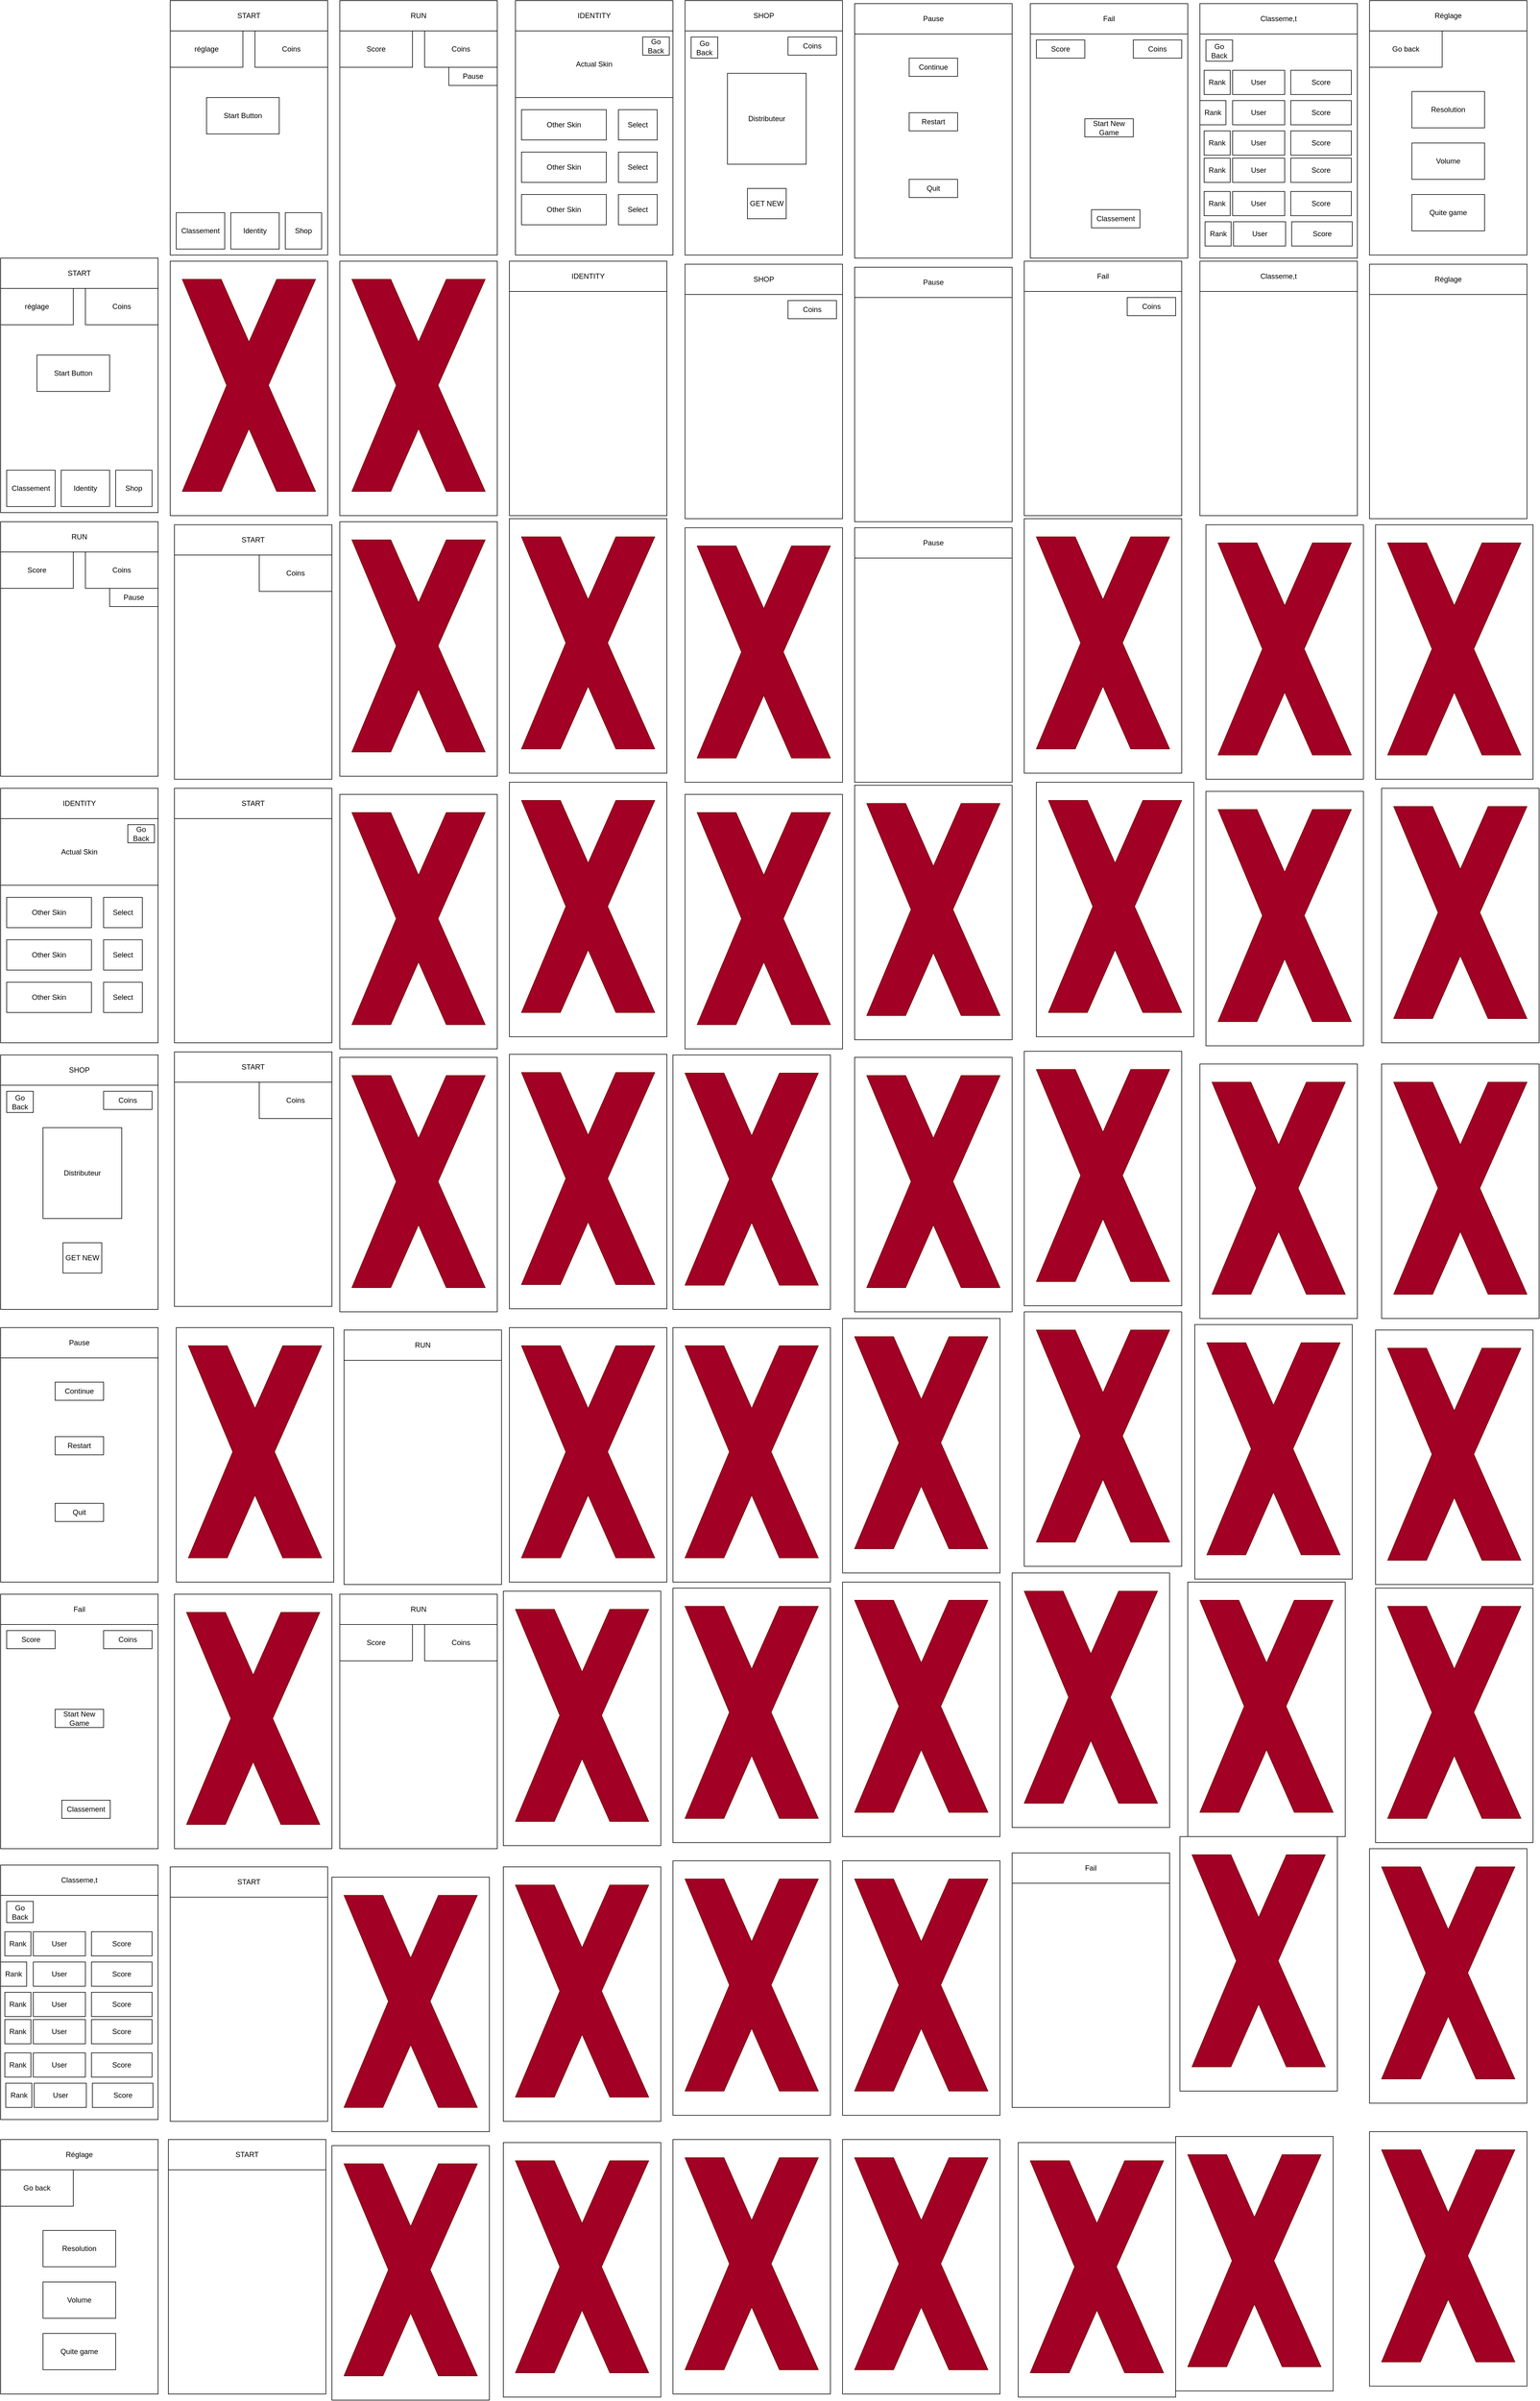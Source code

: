 <mxfile version="22.0.3" type="device">
  <diagram name="Page-1" id="0E0Zyr4JseH824qICWY4">
    <mxGraphModel dx="6560" dy="4980" grid="1" gridSize="10" guides="1" tooltips="1" connect="1" arrows="1" fold="1" page="1" pageScale="1" pageWidth="827" pageHeight="1169" math="0" shadow="0">
      <root>
        <mxCell id="0" />
        <mxCell id="1" parent="0" />
        <mxCell id="iRCH-D6GGWDfQSI1ku7c-15" value="START" style="rounded=0;whiteSpace=wrap;html=1;" vertex="1" parent="1">
          <mxGeometry x="300" y="10" width="260" height="50" as="geometry" />
        </mxCell>
        <mxCell id="iRCH-D6GGWDfQSI1ku7c-16" value="" style="rounded=0;whiteSpace=wrap;html=1;" vertex="1" parent="1">
          <mxGeometry x="300" y="60" width="260" height="370" as="geometry" />
        </mxCell>
        <mxCell id="iRCH-D6GGWDfQSI1ku7c-17" value="Start Button" style="rounded=0;whiteSpace=wrap;html=1;" vertex="1" parent="1">
          <mxGeometry x="360" y="170" width="120" height="60" as="geometry" />
        </mxCell>
        <mxCell id="iRCH-D6GGWDfQSI1ku7c-18" value="réglage" style="rounded=0;whiteSpace=wrap;html=1;" vertex="1" parent="1">
          <mxGeometry x="300" y="60" width="120" height="60" as="geometry" />
        </mxCell>
        <mxCell id="iRCH-D6GGWDfQSI1ku7c-19" value="Coins" style="rounded=0;whiteSpace=wrap;html=1;" vertex="1" parent="1">
          <mxGeometry x="440" y="60" width="120" height="60" as="geometry" />
        </mxCell>
        <mxCell id="iRCH-D6GGWDfQSI1ku7c-20" value="RUN" style="rounded=0;whiteSpace=wrap;html=1;" vertex="1" parent="1">
          <mxGeometry x="580" y="10" width="260" height="50" as="geometry" />
        </mxCell>
        <mxCell id="iRCH-D6GGWDfQSI1ku7c-21" value="" style="rounded=0;whiteSpace=wrap;html=1;" vertex="1" parent="1">
          <mxGeometry x="580" y="60" width="260" height="370" as="geometry" />
        </mxCell>
        <mxCell id="iRCH-D6GGWDfQSI1ku7c-23" value="Score" style="rounded=0;whiteSpace=wrap;html=1;" vertex="1" parent="1">
          <mxGeometry x="580" y="60" width="120" height="60" as="geometry" />
        </mxCell>
        <mxCell id="iRCH-D6GGWDfQSI1ku7c-24" value="Coins" style="rounded=0;whiteSpace=wrap;html=1;" vertex="1" parent="1">
          <mxGeometry x="720" y="60" width="120" height="60" as="geometry" />
        </mxCell>
        <mxCell id="iRCH-D6GGWDfQSI1ku7c-25" value="Pause" style="rounded=0;whiteSpace=wrap;html=1;" vertex="1" parent="1">
          <mxGeometry x="760" y="120" width="80" height="30" as="geometry" />
        </mxCell>
        <mxCell id="iRCH-D6GGWDfQSI1ku7c-27" value="Pause" style="rounded=0;whiteSpace=wrap;html=1;" vertex="1" parent="1">
          <mxGeometry x="1430" y="15" width="260" height="50" as="geometry" />
        </mxCell>
        <mxCell id="iRCH-D6GGWDfQSI1ku7c-28" value="" style="rounded=0;whiteSpace=wrap;html=1;" vertex="1" parent="1">
          <mxGeometry x="1430" y="65" width="260" height="370" as="geometry" />
        </mxCell>
        <mxCell id="iRCH-D6GGWDfQSI1ku7c-32" value="Continue" style="rounded=0;whiteSpace=wrap;html=1;" vertex="1" parent="1">
          <mxGeometry x="1520" y="105" width="80" height="30" as="geometry" />
        </mxCell>
        <mxCell id="iRCH-D6GGWDfQSI1ku7c-33" value="Restart" style="rounded=0;whiteSpace=wrap;html=1;" vertex="1" parent="1">
          <mxGeometry x="1520" y="195" width="80" height="30" as="geometry" />
        </mxCell>
        <mxCell id="iRCH-D6GGWDfQSI1ku7c-34" value="Quit" style="rounded=0;whiteSpace=wrap;html=1;" vertex="1" parent="1">
          <mxGeometry x="1520" y="305" width="80" height="30" as="geometry" />
        </mxCell>
        <mxCell id="iRCH-D6GGWDfQSI1ku7c-35" value="Fail" style="rounded=0;whiteSpace=wrap;html=1;" vertex="1" parent="1">
          <mxGeometry x="1720" y="15" width="260" height="50" as="geometry" />
        </mxCell>
        <mxCell id="iRCH-D6GGWDfQSI1ku7c-36" value="" style="rounded=0;whiteSpace=wrap;html=1;" vertex="1" parent="1">
          <mxGeometry x="1720" y="65" width="260" height="370" as="geometry" />
        </mxCell>
        <mxCell id="iRCH-D6GGWDfQSI1ku7c-37" value="Start New Game" style="rounded=0;whiteSpace=wrap;html=1;" vertex="1" parent="1">
          <mxGeometry x="1810" y="205" width="80" height="30" as="geometry" />
        </mxCell>
        <mxCell id="iRCH-D6GGWDfQSI1ku7c-39" value="Classement" style="rounded=0;whiteSpace=wrap;html=1;" vertex="1" parent="1">
          <mxGeometry x="1821" y="355" width="80" height="30" as="geometry" />
        </mxCell>
        <mxCell id="iRCH-D6GGWDfQSI1ku7c-40" value="Score" style="rounded=0;whiteSpace=wrap;html=1;" vertex="1" parent="1">
          <mxGeometry x="1730" y="75" width="80" height="30" as="geometry" />
        </mxCell>
        <mxCell id="iRCH-D6GGWDfQSI1ku7c-41" value="Coins" style="rounded=0;whiteSpace=wrap;html=1;" vertex="1" parent="1">
          <mxGeometry x="1890" y="75" width="80" height="30" as="geometry" />
        </mxCell>
        <mxCell id="iRCH-D6GGWDfQSI1ku7c-43" value="Classement" style="rounded=0;whiteSpace=wrap;html=1;" vertex="1" parent="1">
          <mxGeometry x="310" y="360" width="80" height="60" as="geometry" />
        </mxCell>
        <mxCell id="iRCH-D6GGWDfQSI1ku7c-44" value="Shop" style="rounded=0;whiteSpace=wrap;html=1;" vertex="1" parent="1">
          <mxGeometry x="490" y="360" width="60" height="60" as="geometry" />
        </mxCell>
        <mxCell id="iRCH-D6GGWDfQSI1ku7c-45" value="Identity" style="rounded=0;whiteSpace=wrap;html=1;" vertex="1" parent="1">
          <mxGeometry x="400" y="360" width="80" height="60" as="geometry" />
        </mxCell>
        <mxCell id="iRCH-D6GGWDfQSI1ku7c-46" value="IDENTITY" style="rounded=0;whiteSpace=wrap;html=1;" vertex="1" parent="1">
          <mxGeometry x="870" y="10" width="260" height="50" as="geometry" />
        </mxCell>
        <mxCell id="iRCH-D6GGWDfQSI1ku7c-47" value="" style="rounded=0;whiteSpace=wrap;html=1;" vertex="1" parent="1">
          <mxGeometry x="870" y="60" width="260" height="370" as="geometry" />
        </mxCell>
        <mxCell id="iRCH-D6GGWDfQSI1ku7c-49" value="Actual Skin" style="rounded=0;whiteSpace=wrap;html=1;" vertex="1" parent="1">
          <mxGeometry x="870" y="60" width="260" height="110" as="geometry" />
        </mxCell>
        <mxCell id="iRCH-D6GGWDfQSI1ku7c-52" value="Other Skin" style="rounded=0;whiteSpace=wrap;html=1;" vertex="1" parent="1">
          <mxGeometry x="880" y="190" width="140" height="50" as="geometry" />
        </mxCell>
        <mxCell id="iRCH-D6GGWDfQSI1ku7c-55" value="Other Skin" style="rounded=0;whiteSpace=wrap;html=1;" vertex="1" parent="1">
          <mxGeometry x="880" y="260" width="140" height="50" as="geometry" />
        </mxCell>
        <mxCell id="iRCH-D6GGWDfQSI1ku7c-56" value="Other Skin" style="rounded=0;whiteSpace=wrap;html=1;" vertex="1" parent="1">
          <mxGeometry x="880" y="330" width="140" height="50" as="geometry" />
        </mxCell>
        <mxCell id="iRCH-D6GGWDfQSI1ku7c-57" value="Select" style="rounded=0;whiteSpace=wrap;html=1;" vertex="1" parent="1">
          <mxGeometry x="1040" y="190" width="64" height="50" as="geometry" />
        </mxCell>
        <mxCell id="iRCH-D6GGWDfQSI1ku7c-59" value="Select" style="rounded=0;whiteSpace=wrap;html=1;" vertex="1" parent="1">
          <mxGeometry x="1040" y="260" width="64" height="50" as="geometry" />
        </mxCell>
        <mxCell id="iRCH-D6GGWDfQSI1ku7c-60" value="Select" style="rounded=0;whiteSpace=wrap;html=1;" vertex="1" parent="1">
          <mxGeometry x="1040" y="330" width="64" height="50" as="geometry" />
        </mxCell>
        <mxCell id="iRCH-D6GGWDfQSI1ku7c-61" value="SHOP" style="rounded=0;whiteSpace=wrap;html=1;" vertex="1" parent="1">
          <mxGeometry x="1150" y="10" width="260" height="50" as="geometry" />
        </mxCell>
        <mxCell id="iRCH-D6GGWDfQSI1ku7c-62" value="" style="rounded=0;whiteSpace=wrap;html=1;" vertex="1" parent="1">
          <mxGeometry x="1150" y="60" width="260" height="370" as="geometry" />
        </mxCell>
        <mxCell id="iRCH-D6GGWDfQSI1ku7c-63" value="Distributeur" style="rounded=0;whiteSpace=wrap;html=1;" vertex="1" parent="1">
          <mxGeometry x="1220" y="130" width="130" height="150" as="geometry" />
        </mxCell>
        <mxCell id="iRCH-D6GGWDfQSI1ku7c-70" value="Coins" style="rounded=0;whiteSpace=wrap;html=1;" vertex="1" parent="1">
          <mxGeometry x="1320" y="70" width="80" height="30" as="geometry" />
        </mxCell>
        <mxCell id="iRCH-D6GGWDfQSI1ku7c-71" value="GET NEW" style="rounded=0;whiteSpace=wrap;html=1;" vertex="1" parent="1">
          <mxGeometry x="1253" y="320" width="64" height="50" as="geometry" />
        </mxCell>
        <mxCell id="iRCH-D6GGWDfQSI1ku7c-72" value="Go Back" style="rounded=0;whiteSpace=wrap;html=1;" vertex="1" parent="1">
          <mxGeometry x="1160" y="70" width="44" height="35" as="geometry" />
        </mxCell>
        <mxCell id="iRCH-D6GGWDfQSI1ku7c-73" value="Go Back" style="rounded=0;whiteSpace=wrap;html=1;" vertex="1" parent="1">
          <mxGeometry x="1080" y="70" width="44" height="30" as="geometry" />
        </mxCell>
        <mxCell id="iRCH-D6GGWDfQSI1ku7c-74" value="Classeme,t" style="rounded=0;whiteSpace=wrap;html=1;" vertex="1" parent="1">
          <mxGeometry x="2000" y="15" width="260" height="50" as="geometry" />
        </mxCell>
        <mxCell id="iRCH-D6GGWDfQSI1ku7c-75" value="" style="rounded=0;whiteSpace=wrap;html=1;" vertex="1" parent="1">
          <mxGeometry x="2000" y="65" width="260" height="370" as="geometry" />
        </mxCell>
        <mxCell id="iRCH-D6GGWDfQSI1ku7c-76" value="Score" style="rounded=0;whiteSpace=wrap;html=1;" vertex="1" parent="1">
          <mxGeometry x="2150" y="125" width="100" height="40" as="geometry" />
        </mxCell>
        <mxCell id="iRCH-D6GGWDfQSI1ku7c-79" value="Go Back" style="rounded=0;whiteSpace=wrap;html=1;" vertex="1" parent="1">
          <mxGeometry x="2010" y="75" width="44" height="35" as="geometry" />
        </mxCell>
        <mxCell id="iRCH-D6GGWDfQSI1ku7c-82" value="User" style="rounded=0;whiteSpace=wrap;html=1;" vertex="1" parent="1">
          <mxGeometry x="2054" y="125" width="86" height="40" as="geometry" />
        </mxCell>
        <mxCell id="iRCH-D6GGWDfQSI1ku7c-83" value="Rank" style="rounded=0;whiteSpace=wrap;html=1;" vertex="1" parent="1">
          <mxGeometry x="2007" y="125" width="43" height="40" as="geometry" />
        </mxCell>
        <mxCell id="iRCH-D6GGWDfQSI1ku7c-84" value="Score" style="rounded=0;whiteSpace=wrap;html=1;" vertex="1" parent="1">
          <mxGeometry x="2150" y="175" width="100" height="40" as="geometry" />
        </mxCell>
        <mxCell id="iRCH-D6GGWDfQSI1ku7c-85" value="User" style="rounded=0;whiteSpace=wrap;html=1;" vertex="1" parent="1">
          <mxGeometry x="2054" y="175" width="86" height="40" as="geometry" />
        </mxCell>
        <mxCell id="iRCH-D6GGWDfQSI1ku7c-86" value="Rank" style="rounded=0;whiteSpace=wrap;html=1;" vertex="1" parent="1">
          <mxGeometry x="2000" y="175" width="43" height="40" as="geometry" />
        </mxCell>
        <mxCell id="iRCH-D6GGWDfQSI1ku7c-87" value="Score" style="rounded=0;whiteSpace=wrap;html=1;" vertex="1" parent="1">
          <mxGeometry x="2150" y="225" width="100" height="40" as="geometry" />
        </mxCell>
        <mxCell id="iRCH-D6GGWDfQSI1ku7c-88" value="User" style="rounded=0;whiteSpace=wrap;html=1;" vertex="1" parent="1">
          <mxGeometry x="2054" y="225" width="86" height="40" as="geometry" />
        </mxCell>
        <mxCell id="iRCH-D6GGWDfQSI1ku7c-89" value="Rank" style="rounded=0;whiteSpace=wrap;html=1;" vertex="1" parent="1">
          <mxGeometry x="2007" y="225" width="43" height="40" as="geometry" />
        </mxCell>
        <mxCell id="iRCH-D6GGWDfQSI1ku7c-90" value="Score" style="rounded=0;whiteSpace=wrap;html=1;" vertex="1" parent="1">
          <mxGeometry x="2150" y="270" width="100" height="40" as="geometry" />
        </mxCell>
        <mxCell id="iRCH-D6GGWDfQSI1ku7c-91" value="User" style="rounded=0;whiteSpace=wrap;html=1;" vertex="1" parent="1">
          <mxGeometry x="2054" y="270" width="86" height="40" as="geometry" />
        </mxCell>
        <mxCell id="iRCH-D6GGWDfQSI1ku7c-92" value="Rank" style="rounded=0;whiteSpace=wrap;html=1;" vertex="1" parent="1">
          <mxGeometry x="2007" y="270" width="43" height="40" as="geometry" />
        </mxCell>
        <mxCell id="iRCH-D6GGWDfQSI1ku7c-93" value="Score" style="rounded=0;whiteSpace=wrap;html=1;" vertex="1" parent="1">
          <mxGeometry x="2150" y="325" width="100" height="40" as="geometry" />
        </mxCell>
        <mxCell id="iRCH-D6GGWDfQSI1ku7c-94" value="User" style="rounded=0;whiteSpace=wrap;html=1;" vertex="1" parent="1">
          <mxGeometry x="2054" y="325" width="86" height="40" as="geometry" />
        </mxCell>
        <mxCell id="iRCH-D6GGWDfQSI1ku7c-95" value="Rank" style="rounded=0;whiteSpace=wrap;html=1;" vertex="1" parent="1">
          <mxGeometry x="2007" y="325" width="43" height="40" as="geometry" />
        </mxCell>
        <mxCell id="iRCH-D6GGWDfQSI1ku7c-96" value="Score" style="rounded=0;whiteSpace=wrap;html=1;" vertex="1" parent="1">
          <mxGeometry x="2151.5" y="375" width="100" height="40" as="geometry" />
        </mxCell>
        <mxCell id="iRCH-D6GGWDfQSI1ku7c-97" value="User" style="rounded=0;whiteSpace=wrap;html=1;" vertex="1" parent="1">
          <mxGeometry x="2055.5" y="375" width="86" height="40" as="geometry" />
        </mxCell>
        <mxCell id="iRCH-D6GGWDfQSI1ku7c-98" value="Rank" style="rounded=0;whiteSpace=wrap;html=1;" vertex="1" parent="1">
          <mxGeometry x="2008.5" y="375" width="43" height="40" as="geometry" />
        </mxCell>
        <mxCell id="iRCH-D6GGWDfQSI1ku7c-99" value="Réglage" style="rounded=0;whiteSpace=wrap;html=1;" vertex="1" parent="1">
          <mxGeometry x="2280" y="10" width="260" height="50" as="geometry" />
        </mxCell>
        <mxCell id="iRCH-D6GGWDfQSI1ku7c-100" value="" style="rounded=0;whiteSpace=wrap;html=1;" vertex="1" parent="1">
          <mxGeometry x="2280" y="60" width="260" height="370" as="geometry" />
        </mxCell>
        <mxCell id="iRCH-D6GGWDfQSI1ku7c-102" value="Go back" style="rounded=0;whiteSpace=wrap;html=1;" vertex="1" parent="1">
          <mxGeometry x="2280" y="60" width="120" height="60" as="geometry" />
        </mxCell>
        <mxCell id="iRCH-D6GGWDfQSI1ku7c-103" value="Resolution" style="rounded=0;whiteSpace=wrap;html=1;" vertex="1" parent="1">
          <mxGeometry x="2350" y="160" width="120" height="60" as="geometry" />
        </mxCell>
        <mxCell id="iRCH-D6GGWDfQSI1ku7c-107" value="Volume" style="rounded=0;whiteSpace=wrap;html=1;" vertex="1" parent="1">
          <mxGeometry x="2350" y="245" width="120" height="60" as="geometry" />
        </mxCell>
        <mxCell id="iRCH-D6GGWDfQSI1ku7c-108" value="Quite game" style="rounded=0;whiteSpace=wrap;html=1;" vertex="1" parent="1">
          <mxGeometry x="2350" y="330" width="120" height="60" as="geometry" />
        </mxCell>
        <mxCell id="iRCH-D6GGWDfQSI1ku7c-110" value="RUN" style="rounded=0;whiteSpace=wrap;html=1;" vertex="1" parent="1">
          <mxGeometry x="20" y="870" width="260" height="50" as="geometry" />
        </mxCell>
        <mxCell id="iRCH-D6GGWDfQSI1ku7c-111" value="" style="rounded=0;whiteSpace=wrap;html=1;" vertex="1" parent="1">
          <mxGeometry x="20" y="920" width="260" height="370" as="geometry" />
        </mxCell>
        <mxCell id="iRCH-D6GGWDfQSI1ku7c-112" value="Score" style="rounded=0;whiteSpace=wrap;html=1;" vertex="1" parent="1">
          <mxGeometry x="20" y="920" width="120" height="60" as="geometry" />
        </mxCell>
        <mxCell id="iRCH-D6GGWDfQSI1ku7c-113" value="Coins" style="rounded=0;whiteSpace=wrap;html=1;" vertex="1" parent="1">
          <mxGeometry x="160" y="920" width="120" height="60" as="geometry" />
        </mxCell>
        <mxCell id="iRCH-D6GGWDfQSI1ku7c-114" value="Pause" style="rounded=0;whiteSpace=wrap;html=1;" vertex="1" parent="1">
          <mxGeometry x="200" y="980" width="80" height="30" as="geometry" />
        </mxCell>
        <mxCell id="iRCH-D6GGWDfQSI1ku7c-125" value="START" style="rounded=0;whiteSpace=wrap;html=1;" vertex="1" parent="1">
          <mxGeometry x="20" y="435" width="260" height="50" as="geometry" />
        </mxCell>
        <mxCell id="iRCH-D6GGWDfQSI1ku7c-126" value="" style="rounded=0;whiteSpace=wrap;html=1;" vertex="1" parent="1">
          <mxGeometry x="20" y="485" width="260" height="370" as="geometry" />
        </mxCell>
        <mxCell id="iRCH-D6GGWDfQSI1ku7c-127" value="Start Button" style="rounded=0;whiteSpace=wrap;html=1;" vertex="1" parent="1">
          <mxGeometry x="80" y="595" width="120" height="60" as="geometry" />
        </mxCell>
        <mxCell id="iRCH-D6GGWDfQSI1ku7c-128" value="réglage" style="rounded=0;whiteSpace=wrap;html=1;" vertex="1" parent="1">
          <mxGeometry x="20" y="485" width="120" height="60" as="geometry" />
        </mxCell>
        <mxCell id="iRCH-D6GGWDfQSI1ku7c-129" value="Coins" style="rounded=0;whiteSpace=wrap;html=1;" vertex="1" parent="1">
          <mxGeometry x="160" y="485" width="120" height="60" as="geometry" />
        </mxCell>
        <mxCell id="iRCH-D6GGWDfQSI1ku7c-130" value="Classement" style="rounded=0;whiteSpace=wrap;html=1;" vertex="1" parent="1">
          <mxGeometry x="30" y="785" width="80" height="60" as="geometry" />
        </mxCell>
        <mxCell id="iRCH-D6GGWDfQSI1ku7c-131" value="Shop" style="rounded=0;whiteSpace=wrap;html=1;" vertex="1" parent="1">
          <mxGeometry x="210" y="785" width="60" height="60" as="geometry" />
        </mxCell>
        <mxCell id="iRCH-D6GGWDfQSI1ku7c-132" value="Identity" style="rounded=0;whiteSpace=wrap;html=1;" vertex="1" parent="1">
          <mxGeometry x="120" y="785" width="80" height="60" as="geometry" />
        </mxCell>
        <mxCell id="iRCH-D6GGWDfQSI1ku7c-133" value="IDENTITY" style="rounded=0;whiteSpace=wrap;html=1;" vertex="1" parent="1">
          <mxGeometry x="20" y="1310" width="260" height="50" as="geometry" />
        </mxCell>
        <mxCell id="iRCH-D6GGWDfQSI1ku7c-134" value="" style="rounded=0;whiteSpace=wrap;html=1;" vertex="1" parent="1">
          <mxGeometry x="20" y="1360" width="260" height="370" as="geometry" />
        </mxCell>
        <mxCell id="iRCH-D6GGWDfQSI1ku7c-135" value="Actual Skin" style="rounded=0;whiteSpace=wrap;html=1;" vertex="1" parent="1">
          <mxGeometry x="20" y="1360" width="260" height="110" as="geometry" />
        </mxCell>
        <mxCell id="iRCH-D6GGWDfQSI1ku7c-136" value="Other Skin" style="rounded=0;whiteSpace=wrap;html=1;" vertex="1" parent="1">
          <mxGeometry x="30" y="1490" width="140" height="50" as="geometry" />
        </mxCell>
        <mxCell id="iRCH-D6GGWDfQSI1ku7c-137" value="Other Skin" style="rounded=0;whiteSpace=wrap;html=1;" vertex="1" parent="1">
          <mxGeometry x="30" y="1560" width="140" height="50" as="geometry" />
        </mxCell>
        <mxCell id="iRCH-D6GGWDfQSI1ku7c-138" value="Other Skin" style="rounded=0;whiteSpace=wrap;html=1;" vertex="1" parent="1">
          <mxGeometry x="30" y="1630" width="140" height="50" as="geometry" />
        </mxCell>
        <mxCell id="iRCH-D6GGWDfQSI1ku7c-139" value="Select" style="rounded=0;whiteSpace=wrap;html=1;" vertex="1" parent="1">
          <mxGeometry x="190" y="1490" width="64" height="50" as="geometry" />
        </mxCell>
        <mxCell id="iRCH-D6GGWDfQSI1ku7c-140" value="Select" style="rounded=0;whiteSpace=wrap;html=1;" vertex="1" parent="1">
          <mxGeometry x="190" y="1560" width="64" height="50" as="geometry" />
        </mxCell>
        <mxCell id="iRCH-D6GGWDfQSI1ku7c-141" value="Select" style="rounded=0;whiteSpace=wrap;html=1;" vertex="1" parent="1">
          <mxGeometry x="190" y="1630" width="64" height="50" as="geometry" />
        </mxCell>
        <mxCell id="iRCH-D6GGWDfQSI1ku7c-142" value="Go Back" style="rounded=0;whiteSpace=wrap;html=1;" vertex="1" parent="1">
          <mxGeometry x="230" y="1370" width="44" height="30" as="geometry" />
        </mxCell>
        <mxCell id="iRCH-D6GGWDfQSI1ku7c-143" value="SHOP" style="rounded=0;whiteSpace=wrap;html=1;" vertex="1" parent="1">
          <mxGeometry x="20" y="1750" width="260" height="50" as="geometry" />
        </mxCell>
        <mxCell id="iRCH-D6GGWDfQSI1ku7c-144" value="" style="rounded=0;whiteSpace=wrap;html=1;" vertex="1" parent="1">
          <mxGeometry x="20" y="1800" width="260" height="370" as="geometry" />
        </mxCell>
        <mxCell id="iRCH-D6GGWDfQSI1ku7c-145" value="Distributeur" style="rounded=0;whiteSpace=wrap;html=1;" vertex="1" parent="1">
          <mxGeometry x="90" y="1870" width="130" height="150" as="geometry" />
        </mxCell>
        <mxCell id="iRCH-D6GGWDfQSI1ku7c-146" value="Coins" style="rounded=0;whiteSpace=wrap;html=1;" vertex="1" parent="1">
          <mxGeometry x="190" y="1810" width="80" height="30" as="geometry" />
        </mxCell>
        <mxCell id="iRCH-D6GGWDfQSI1ku7c-147" value="GET NEW" style="rounded=0;whiteSpace=wrap;html=1;" vertex="1" parent="1">
          <mxGeometry x="123" y="2060" width="64" height="50" as="geometry" />
        </mxCell>
        <mxCell id="iRCH-D6GGWDfQSI1ku7c-148" value="Go Back" style="rounded=0;whiteSpace=wrap;html=1;" vertex="1" parent="1">
          <mxGeometry x="30" y="1810" width="44" height="35" as="geometry" />
        </mxCell>
        <mxCell id="iRCH-D6GGWDfQSI1ku7c-149" value="Pause" style="rounded=0;whiteSpace=wrap;html=1;" vertex="1" parent="1">
          <mxGeometry x="20" y="2200" width="260" height="50" as="geometry" />
        </mxCell>
        <mxCell id="iRCH-D6GGWDfQSI1ku7c-150" value="" style="rounded=0;whiteSpace=wrap;html=1;" vertex="1" parent="1">
          <mxGeometry x="20" y="2250" width="260" height="370" as="geometry" />
        </mxCell>
        <mxCell id="iRCH-D6GGWDfQSI1ku7c-151" value="Continue" style="rounded=0;whiteSpace=wrap;html=1;" vertex="1" parent="1">
          <mxGeometry x="110" y="2290" width="80" height="30" as="geometry" />
        </mxCell>
        <mxCell id="iRCH-D6GGWDfQSI1ku7c-152" value="Restart" style="rounded=0;whiteSpace=wrap;html=1;" vertex="1" parent="1">
          <mxGeometry x="110" y="2380" width="80" height="30" as="geometry" />
        </mxCell>
        <mxCell id="iRCH-D6GGWDfQSI1ku7c-153" value="Quit" style="rounded=0;whiteSpace=wrap;html=1;" vertex="1" parent="1">
          <mxGeometry x="110" y="2490" width="80" height="30" as="geometry" />
        </mxCell>
        <mxCell id="iRCH-D6GGWDfQSI1ku7c-154" value="Fail" style="rounded=0;whiteSpace=wrap;html=1;" vertex="1" parent="1">
          <mxGeometry x="20" y="2640" width="260" height="50" as="geometry" />
        </mxCell>
        <mxCell id="iRCH-D6GGWDfQSI1ku7c-155" value="" style="rounded=0;whiteSpace=wrap;html=1;" vertex="1" parent="1">
          <mxGeometry x="20" y="2690" width="260" height="370" as="geometry" />
        </mxCell>
        <mxCell id="iRCH-D6GGWDfQSI1ku7c-156" value="Start New Game" style="rounded=0;whiteSpace=wrap;html=1;" vertex="1" parent="1">
          <mxGeometry x="110" y="2830" width="80" height="30" as="geometry" />
        </mxCell>
        <mxCell id="iRCH-D6GGWDfQSI1ku7c-157" value="Classement" style="rounded=0;whiteSpace=wrap;html=1;" vertex="1" parent="1">
          <mxGeometry x="121" y="2980" width="80" height="30" as="geometry" />
        </mxCell>
        <mxCell id="iRCH-D6GGWDfQSI1ku7c-158" value="Score" style="rounded=0;whiteSpace=wrap;html=1;" vertex="1" parent="1">
          <mxGeometry x="30" y="2700" width="80" height="30" as="geometry" />
        </mxCell>
        <mxCell id="iRCH-D6GGWDfQSI1ku7c-159" value="Coins" style="rounded=0;whiteSpace=wrap;html=1;" vertex="1" parent="1">
          <mxGeometry x="190" y="2700" width="80" height="30" as="geometry" />
        </mxCell>
        <mxCell id="iRCH-D6GGWDfQSI1ku7c-160" value="Classeme,t" style="rounded=0;whiteSpace=wrap;html=1;" vertex="1" parent="1">
          <mxGeometry x="20" y="3087" width="260" height="50" as="geometry" />
        </mxCell>
        <mxCell id="iRCH-D6GGWDfQSI1ku7c-161" value="" style="rounded=0;whiteSpace=wrap;html=1;" vertex="1" parent="1">
          <mxGeometry x="20" y="3137" width="260" height="370" as="geometry" />
        </mxCell>
        <mxCell id="iRCH-D6GGWDfQSI1ku7c-162" value="Score" style="rounded=0;whiteSpace=wrap;html=1;" vertex="1" parent="1">
          <mxGeometry x="170" y="3197" width="100" height="40" as="geometry" />
        </mxCell>
        <mxCell id="iRCH-D6GGWDfQSI1ku7c-163" value="Go Back" style="rounded=0;whiteSpace=wrap;html=1;" vertex="1" parent="1">
          <mxGeometry x="30" y="3147" width="44" height="35" as="geometry" />
        </mxCell>
        <mxCell id="iRCH-D6GGWDfQSI1ku7c-164" value="User" style="rounded=0;whiteSpace=wrap;html=1;" vertex="1" parent="1">
          <mxGeometry x="74" y="3197" width="86" height="40" as="geometry" />
        </mxCell>
        <mxCell id="iRCH-D6GGWDfQSI1ku7c-165" value="Rank" style="rounded=0;whiteSpace=wrap;html=1;" vertex="1" parent="1">
          <mxGeometry x="27" y="3197" width="43" height="40" as="geometry" />
        </mxCell>
        <mxCell id="iRCH-D6GGWDfQSI1ku7c-166" value="Score" style="rounded=0;whiteSpace=wrap;html=1;" vertex="1" parent="1">
          <mxGeometry x="170" y="3247" width="100" height="40" as="geometry" />
        </mxCell>
        <mxCell id="iRCH-D6GGWDfQSI1ku7c-167" value="User" style="rounded=0;whiteSpace=wrap;html=1;" vertex="1" parent="1">
          <mxGeometry x="74" y="3247" width="86" height="40" as="geometry" />
        </mxCell>
        <mxCell id="iRCH-D6GGWDfQSI1ku7c-168" value="Rank" style="rounded=0;whiteSpace=wrap;html=1;" vertex="1" parent="1">
          <mxGeometry x="20" y="3247" width="43" height="40" as="geometry" />
        </mxCell>
        <mxCell id="iRCH-D6GGWDfQSI1ku7c-169" value="Score" style="rounded=0;whiteSpace=wrap;html=1;" vertex="1" parent="1">
          <mxGeometry x="170" y="3297" width="100" height="40" as="geometry" />
        </mxCell>
        <mxCell id="iRCH-D6GGWDfQSI1ku7c-170" value="User" style="rounded=0;whiteSpace=wrap;html=1;" vertex="1" parent="1">
          <mxGeometry x="74" y="3297" width="86" height="40" as="geometry" />
        </mxCell>
        <mxCell id="iRCH-D6GGWDfQSI1ku7c-171" value="Rank" style="rounded=0;whiteSpace=wrap;html=1;" vertex="1" parent="1">
          <mxGeometry x="27" y="3297" width="43" height="40" as="geometry" />
        </mxCell>
        <mxCell id="iRCH-D6GGWDfQSI1ku7c-172" value="Score" style="rounded=0;whiteSpace=wrap;html=1;" vertex="1" parent="1">
          <mxGeometry x="170" y="3342" width="100" height="40" as="geometry" />
        </mxCell>
        <mxCell id="iRCH-D6GGWDfQSI1ku7c-173" value="User" style="rounded=0;whiteSpace=wrap;html=1;" vertex="1" parent="1">
          <mxGeometry x="74" y="3342" width="86" height="40" as="geometry" />
        </mxCell>
        <mxCell id="iRCH-D6GGWDfQSI1ku7c-174" value="Rank" style="rounded=0;whiteSpace=wrap;html=1;" vertex="1" parent="1">
          <mxGeometry x="27" y="3342" width="43" height="40" as="geometry" />
        </mxCell>
        <mxCell id="iRCH-D6GGWDfQSI1ku7c-175" value="Score" style="rounded=0;whiteSpace=wrap;html=1;" vertex="1" parent="1">
          <mxGeometry x="170" y="3397" width="100" height="40" as="geometry" />
        </mxCell>
        <mxCell id="iRCH-D6GGWDfQSI1ku7c-176" value="User" style="rounded=0;whiteSpace=wrap;html=1;" vertex="1" parent="1">
          <mxGeometry x="74" y="3397" width="86" height="40" as="geometry" />
        </mxCell>
        <mxCell id="iRCH-D6GGWDfQSI1ku7c-177" value="Rank" style="rounded=0;whiteSpace=wrap;html=1;" vertex="1" parent="1">
          <mxGeometry x="27" y="3397" width="43" height="40" as="geometry" />
        </mxCell>
        <mxCell id="iRCH-D6GGWDfQSI1ku7c-178" value="Score" style="rounded=0;whiteSpace=wrap;html=1;" vertex="1" parent="1">
          <mxGeometry x="171.5" y="3447" width="100" height="40" as="geometry" />
        </mxCell>
        <mxCell id="iRCH-D6GGWDfQSI1ku7c-179" value="User" style="rounded=0;whiteSpace=wrap;html=1;" vertex="1" parent="1">
          <mxGeometry x="75.5" y="3447" width="86" height="40" as="geometry" />
        </mxCell>
        <mxCell id="iRCH-D6GGWDfQSI1ku7c-180" value="Rank" style="rounded=0;whiteSpace=wrap;html=1;" vertex="1" parent="1">
          <mxGeometry x="28.5" y="3447" width="43" height="40" as="geometry" />
        </mxCell>
        <mxCell id="iRCH-D6GGWDfQSI1ku7c-181" value="Réglage" style="rounded=0;whiteSpace=wrap;html=1;" vertex="1" parent="1">
          <mxGeometry x="20" y="3540" width="260" height="50" as="geometry" />
        </mxCell>
        <mxCell id="iRCH-D6GGWDfQSI1ku7c-182" value="" style="rounded=0;whiteSpace=wrap;html=1;" vertex="1" parent="1">
          <mxGeometry x="20" y="3590" width="260" height="370" as="geometry" />
        </mxCell>
        <mxCell id="iRCH-D6GGWDfQSI1ku7c-183" value="Go back" style="rounded=0;whiteSpace=wrap;html=1;" vertex="1" parent="1">
          <mxGeometry x="20" y="3590" width="120" height="60" as="geometry" />
        </mxCell>
        <mxCell id="iRCH-D6GGWDfQSI1ku7c-184" value="Resolution" style="rounded=0;whiteSpace=wrap;html=1;" vertex="1" parent="1">
          <mxGeometry x="90" y="3690" width="120" height="60" as="geometry" />
        </mxCell>
        <mxCell id="iRCH-D6GGWDfQSI1ku7c-185" value="Volume" style="rounded=0;whiteSpace=wrap;html=1;" vertex="1" parent="1">
          <mxGeometry x="90" y="3775" width="120" height="60" as="geometry" />
        </mxCell>
        <mxCell id="iRCH-D6GGWDfQSI1ku7c-186" value="Quite game" style="rounded=0;whiteSpace=wrap;html=1;" vertex="1" parent="1">
          <mxGeometry x="90" y="3860" width="120" height="60" as="geometry" />
        </mxCell>
        <mxCell id="iRCH-D6GGWDfQSI1ku7c-187" value="" style="rounded=0;whiteSpace=wrap;html=1;" vertex="1" parent="1">
          <mxGeometry x="300" y="440" width="260" height="420" as="geometry" />
        </mxCell>
        <mxCell id="iRCH-D6GGWDfQSI1ku7c-188" value="" style="verticalLabelPosition=bottom;verticalAlign=top;html=1;shape=mxgraph.basic.x;fillColor=#a20025;fontColor=#ffffff;strokeColor=#6F0000;" vertex="1" parent="1">
          <mxGeometry x="320" y="470" width="220" height="350" as="geometry" />
        </mxCell>
        <mxCell id="iRCH-D6GGWDfQSI1ku7c-189" value="" style="rounded=0;whiteSpace=wrap;html=1;" vertex="1" parent="1">
          <mxGeometry x="580" y="870" width="260" height="420" as="geometry" />
        </mxCell>
        <mxCell id="iRCH-D6GGWDfQSI1ku7c-190" value="" style="verticalLabelPosition=bottom;verticalAlign=top;html=1;shape=mxgraph.basic.x;fillColor=#a20025;fontColor=#ffffff;strokeColor=#6F0000;" vertex="1" parent="1">
          <mxGeometry x="600" y="900" width="220" height="350" as="geometry" />
        </mxCell>
        <mxCell id="iRCH-D6GGWDfQSI1ku7c-191" value="" style="rounded=0;whiteSpace=wrap;html=1;" vertex="1" parent="1">
          <mxGeometry x="860" y="1300" width="260" height="420" as="geometry" />
        </mxCell>
        <mxCell id="iRCH-D6GGWDfQSI1ku7c-192" value="" style="verticalLabelPosition=bottom;verticalAlign=top;html=1;shape=mxgraph.basic.x;fillColor=#a20025;fontColor=#ffffff;strokeColor=#6F0000;" vertex="1" parent="1">
          <mxGeometry x="880" y="1330" width="220" height="350" as="geometry" />
        </mxCell>
        <mxCell id="iRCH-D6GGWDfQSI1ku7c-193" value="" style="rounded=0;whiteSpace=wrap;html=1;" vertex="1" parent="1">
          <mxGeometry x="1130" y="1750" width="260" height="420" as="geometry" />
        </mxCell>
        <mxCell id="iRCH-D6GGWDfQSI1ku7c-194" value="" style="verticalLabelPosition=bottom;verticalAlign=top;html=1;shape=mxgraph.basic.x;fillColor=#a20025;fontColor=#ffffff;strokeColor=#6F0000;" vertex="1" parent="1">
          <mxGeometry x="1150" y="1780" width="220" height="350" as="geometry" />
        </mxCell>
        <mxCell id="iRCH-D6GGWDfQSI1ku7c-195" value="" style="rounded=0;whiteSpace=wrap;html=1;" vertex="1" parent="1">
          <mxGeometry x="1410" y="2185" width="260" height="420" as="geometry" />
        </mxCell>
        <mxCell id="iRCH-D6GGWDfQSI1ku7c-196" value="" style="verticalLabelPosition=bottom;verticalAlign=top;html=1;shape=mxgraph.basic.x;fillColor=#a20025;fontColor=#ffffff;strokeColor=#6F0000;" vertex="1" parent="1">
          <mxGeometry x="1430" y="2215" width="220" height="350" as="geometry" />
        </mxCell>
        <mxCell id="iRCH-D6GGWDfQSI1ku7c-197" value="" style="rounded=0;whiteSpace=wrap;html=1;" vertex="1" parent="1">
          <mxGeometry x="1690" y="2605" width="260" height="420" as="geometry" />
        </mxCell>
        <mxCell id="iRCH-D6GGWDfQSI1ku7c-198" value="" style="verticalLabelPosition=bottom;verticalAlign=top;html=1;shape=mxgraph.basic.x;fillColor=#a20025;fontColor=#ffffff;strokeColor=#6F0000;" vertex="1" parent="1">
          <mxGeometry x="1710" y="2635" width="220" height="350" as="geometry" />
        </mxCell>
        <mxCell id="iRCH-D6GGWDfQSI1ku7c-199" value="" style="rounded=0;whiteSpace=wrap;html=1;" vertex="1" parent="1">
          <mxGeometry x="1967" y="3040" width="260" height="420" as="geometry" />
        </mxCell>
        <mxCell id="iRCH-D6GGWDfQSI1ku7c-200" value="" style="verticalLabelPosition=bottom;verticalAlign=top;html=1;shape=mxgraph.basic.x;fillColor=#a20025;fontColor=#ffffff;strokeColor=#6F0000;" vertex="1" parent="1">
          <mxGeometry x="1987" y="3070" width="220" height="350" as="geometry" />
        </mxCell>
        <mxCell id="iRCH-D6GGWDfQSI1ku7c-201" value="" style="rounded=0;whiteSpace=wrap;html=1;" vertex="1" parent="1">
          <mxGeometry x="2280" y="3527" width="260" height="420" as="geometry" />
        </mxCell>
        <mxCell id="iRCH-D6GGWDfQSI1ku7c-202" value="" style="verticalLabelPosition=bottom;verticalAlign=top;html=1;shape=mxgraph.basic.x;fillColor=#a20025;fontColor=#ffffff;strokeColor=#6F0000;" vertex="1" parent="1">
          <mxGeometry x="2300" y="3557" width="220" height="350" as="geometry" />
        </mxCell>
        <mxCell id="iRCH-D6GGWDfQSI1ku7c-203" value="" style="rounded=0;whiteSpace=wrap;html=1;" vertex="1" parent="1">
          <mxGeometry x="1430" y="1305" width="260" height="420" as="geometry" />
        </mxCell>
        <mxCell id="iRCH-D6GGWDfQSI1ku7c-204" value="" style="verticalLabelPosition=bottom;verticalAlign=top;html=1;shape=mxgraph.basic.x;fillColor=#a20025;fontColor=#ffffff;strokeColor=#6F0000;" vertex="1" parent="1">
          <mxGeometry x="1450" y="1335" width="220" height="350" as="geometry" />
        </mxCell>
        <mxCell id="iRCH-D6GGWDfQSI1ku7c-205" value="" style="rounded=0;whiteSpace=wrap;html=1;" vertex="1" parent="1">
          <mxGeometry x="1430" y="1754" width="260" height="420" as="geometry" />
        </mxCell>
        <mxCell id="iRCH-D6GGWDfQSI1ku7c-206" value="" style="verticalLabelPosition=bottom;verticalAlign=top;html=1;shape=mxgraph.basic.x;fillColor=#a20025;fontColor=#ffffff;strokeColor=#6F0000;" vertex="1" parent="1">
          <mxGeometry x="1450" y="1784" width="220" height="350" as="geometry" />
        </mxCell>
        <mxCell id="iRCH-D6GGWDfQSI1ku7c-207" value="" style="rounded=0;whiteSpace=wrap;html=1;" vertex="1" parent="1">
          <mxGeometry x="1410" y="2620" width="260" height="420" as="geometry" />
        </mxCell>
        <mxCell id="iRCH-D6GGWDfQSI1ku7c-208" value="" style="verticalLabelPosition=bottom;verticalAlign=top;html=1;shape=mxgraph.basic.x;fillColor=#a20025;fontColor=#ffffff;strokeColor=#6F0000;" vertex="1" parent="1">
          <mxGeometry x="1430" y="2650" width="220" height="350" as="geometry" />
        </mxCell>
        <mxCell id="iRCH-D6GGWDfQSI1ku7c-209" value="" style="rounded=0;whiteSpace=wrap;html=1;" vertex="1" parent="1">
          <mxGeometry x="1410" y="3080" width="260" height="420" as="geometry" />
        </mxCell>
        <mxCell id="iRCH-D6GGWDfQSI1ku7c-210" value="" style="verticalLabelPosition=bottom;verticalAlign=top;html=1;shape=mxgraph.basic.x;fillColor=#a20025;fontColor=#ffffff;strokeColor=#6F0000;" vertex="1" parent="1">
          <mxGeometry x="1430" y="3110" width="220" height="350" as="geometry" />
        </mxCell>
        <mxCell id="iRCH-D6GGWDfQSI1ku7c-211" value="" style="rounded=0;whiteSpace=wrap;html=1;" vertex="1" parent="1">
          <mxGeometry x="1410" y="3540" width="260" height="420" as="geometry" />
        </mxCell>
        <mxCell id="iRCH-D6GGWDfQSI1ku7c-212" value="" style="verticalLabelPosition=bottom;verticalAlign=top;html=1;shape=mxgraph.basic.x;fillColor=#a20025;fontColor=#ffffff;strokeColor=#6F0000;" vertex="1" parent="1">
          <mxGeometry x="1430" y="3570" width="220" height="350" as="geometry" />
        </mxCell>
        <mxCell id="iRCH-D6GGWDfQSI1ku7c-217" value="" style="rounded=0;whiteSpace=wrap;html=1;" vertex="1" parent="1">
          <mxGeometry x="580" y="1320" width="260" height="420" as="geometry" />
        </mxCell>
        <mxCell id="iRCH-D6GGWDfQSI1ku7c-218" value="" style="verticalLabelPosition=bottom;verticalAlign=top;html=1;shape=mxgraph.basic.x;fillColor=#a20025;fontColor=#ffffff;strokeColor=#6F0000;" vertex="1" parent="1">
          <mxGeometry x="600" y="1350" width="220" height="350" as="geometry" />
        </mxCell>
        <mxCell id="iRCH-D6GGWDfQSI1ku7c-219" value="" style="rounded=0;whiteSpace=wrap;html=1;" vertex="1" parent="1">
          <mxGeometry x="580" y="1754" width="260" height="420" as="geometry" />
        </mxCell>
        <mxCell id="iRCH-D6GGWDfQSI1ku7c-220" value="" style="verticalLabelPosition=bottom;verticalAlign=top;html=1;shape=mxgraph.basic.x;fillColor=#a20025;fontColor=#ffffff;strokeColor=#6F0000;" vertex="1" parent="1">
          <mxGeometry x="600" y="1784" width="220" height="350" as="geometry" />
        </mxCell>
        <mxCell id="iRCH-D6GGWDfQSI1ku7c-221" value="" style="rounded=0;whiteSpace=wrap;html=1;" vertex="1" parent="1">
          <mxGeometry x="567" y="3107" width="260" height="420" as="geometry" />
        </mxCell>
        <mxCell id="iRCH-D6GGWDfQSI1ku7c-222" value="" style="verticalLabelPosition=bottom;verticalAlign=top;html=1;shape=mxgraph.basic.x;fillColor=#a20025;fontColor=#ffffff;strokeColor=#6F0000;" vertex="1" parent="1">
          <mxGeometry x="587" y="3137" width="220" height="350" as="geometry" />
        </mxCell>
        <mxCell id="iRCH-D6GGWDfQSI1ku7c-223" value="" style="rounded=0;whiteSpace=wrap;html=1;" vertex="1" parent="1">
          <mxGeometry x="567" y="3550" width="260" height="420" as="geometry" />
        </mxCell>
        <mxCell id="iRCH-D6GGWDfQSI1ku7c-224" value="" style="verticalLabelPosition=bottom;verticalAlign=top;html=1;shape=mxgraph.basic.x;fillColor=#a20025;fontColor=#ffffff;strokeColor=#6F0000;" vertex="1" parent="1">
          <mxGeometry x="587" y="3580" width="220" height="350" as="geometry" />
        </mxCell>
        <mxCell id="iRCH-D6GGWDfQSI1ku7c-225" value="" style="rounded=0;whiteSpace=wrap;html=1;" vertex="1" parent="1">
          <mxGeometry x="310" y="2200" width="260" height="420" as="geometry" />
        </mxCell>
        <mxCell id="iRCH-D6GGWDfQSI1ku7c-226" value="" style="verticalLabelPosition=bottom;verticalAlign=top;html=1;shape=mxgraph.basic.x;fillColor=#a20025;fontColor=#ffffff;strokeColor=#6F0000;" vertex="1" parent="1">
          <mxGeometry x="330" y="2230" width="220" height="350" as="geometry" />
        </mxCell>
        <mxCell id="iRCH-D6GGWDfQSI1ku7c-227" value="" style="rounded=0;whiteSpace=wrap;html=1;" vertex="1" parent="1">
          <mxGeometry x="307" y="2640" width="260" height="420" as="geometry" />
        </mxCell>
        <mxCell id="iRCH-D6GGWDfQSI1ku7c-228" value="" style="verticalLabelPosition=bottom;verticalAlign=top;html=1;shape=mxgraph.basic.x;fillColor=#a20025;fontColor=#ffffff;strokeColor=#6F0000;" vertex="1" parent="1">
          <mxGeometry x="327" y="2670" width="220" height="350" as="geometry" />
        </mxCell>
        <mxCell id="iRCH-D6GGWDfQSI1ku7c-229" value="" style="rounded=0;whiteSpace=wrap;html=1;" vertex="1" parent="1">
          <mxGeometry x="1150" y="880" width="260" height="420" as="geometry" />
        </mxCell>
        <mxCell id="iRCH-D6GGWDfQSI1ku7c-230" value="" style="verticalLabelPosition=bottom;verticalAlign=top;html=1;shape=mxgraph.basic.x;fillColor=#a20025;fontColor=#ffffff;strokeColor=#6F0000;" vertex="1" parent="1">
          <mxGeometry x="1170" y="910" width="220" height="350" as="geometry" />
        </mxCell>
        <mxCell id="iRCH-D6GGWDfQSI1ku7c-231" value="" style="rounded=0;whiteSpace=wrap;html=1;" vertex="1" parent="1">
          <mxGeometry x="1150" y="1320" width="260" height="420" as="geometry" />
        </mxCell>
        <mxCell id="iRCH-D6GGWDfQSI1ku7c-232" value="" style="verticalLabelPosition=bottom;verticalAlign=top;html=1;shape=mxgraph.basic.x;fillColor=#a20025;fontColor=#ffffff;strokeColor=#6F0000;" vertex="1" parent="1">
          <mxGeometry x="1170" y="1350" width="220" height="350" as="geometry" />
        </mxCell>
        <mxCell id="iRCH-D6GGWDfQSI1ku7c-233" value="" style="rounded=0;whiteSpace=wrap;html=1;" vertex="1" parent="1">
          <mxGeometry x="1130" y="2200" width="260" height="420" as="geometry" />
        </mxCell>
        <mxCell id="iRCH-D6GGWDfQSI1ku7c-234" value="" style="verticalLabelPosition=bottom;verticalAlign=top;html=1;shape=mxgraph.basic.x;fillColor=#a20025;fontColor=#ffffff;strokeColor=#6F0000;" vertex="1" parent="1">
          <mxGeometry x="1150" y="2230" width="220" height="350" as="geometry" />
        </mxCell>
        <mxCell id="iRCH-D6GGWDfQSI1ku7c-235" value="" style="rounded=0;whiteSpace=wrap;html=1;" vertex="1" parent="1">
          <mxGeometry x="1130" y="2630" width="260" height="420" as="geometry" />
        </mxCell>
        <mxCell id="iRCH-D6GGWDfQSI1ku7c-236" value="" style="verticalLabelPosition=bottom;verticalAlign=top;html=1;shape=mxgraph.basic.x;fillColor=#a20025;fontColor=#ffffff;strokeColor=#6F0000;" vertex="1" parent="1">
          <mxGeometry x="1150" y="2660" width="220" height="350" as="geometry" />
        </mxCell>
        <mxCell id="iRCH-D6GGWDfQSI1ku7c-237" value="" style="rounded=0;whiteSpace=wrap;html=1;" vertex="1" parent="1">
          <mxGeometry x="1130" y="3080" width="260" height="420" as="geometry" />
        </mxCell>
        <mxCell id="iRCH-D6GGWDfQSI1ku7c-238" value="" style="verticalLabelPosition=bottom;verticalAlign=top;html=1;shape=mxgraph.basic.x;fillColor=#a20025;fontColor=#ffffff;strokeColor=#6F0000;" vertex="1" parent="1">
          <mxGeometry x="1150" y="3110" width="220" height="350" as="geometry" />
        </mxCell>
        <mxCell id="iRCH-D6GGWDfQSI1ku7c-239" value="" style="rounded=0;whiteSpace=wrap;html=1;" vertex="1" parent="1">
          <mxGeometry x="1130" y="3540" width="260" height="420" as="geometry" />
        </mxCell>
        <mxCell id="iRCH-D6GGWDfQSI1ku7c-240" value="" style="verticalLabelPosition=bottom;verticalAlign=top;html=1;shape=mxgraph.basic.x;fillColor=#a20025;fontColor=#ffffff;strokeColor=#6F0000;" vertex="1" parent="1">
          <mxGeometry x="1150" y="3570" width="220" height="350" as="geometry" />
        </mxCell>
        <mxCell id="iRCH-D6GGWDfQSI1ku7c-241" value="" style="rounded=0;whiteSpace=wrap;html=1;" vertex="1" parent="1">
          <mxGeometry x="860" y="865" width="260" height="420" as="geometry" />
        </mxCell>
        <mxCell id="iRCH-D6GGWDfQSI1ku7c-242" value="" style="verticalLabelPosition=bottom;verticalAlign=top;html=1;shape=mxgraph.basic.x;fillColor=#a20025;fontColor=#ffffff;strokeColor=#6F0000;" vertex="1" parent="1">
          <mxGeometry x="880" y="895" width="220" height="350" as="geometry" />
        </mxCell>
        <mxCell id="iRCH-D6GGWDfQSI1ku7c-243" value="" style="rounded=0;whiteSpace=wrap;html=1;" vertex="1" parent="1">
          <mxGeometry x="860" y="1749" width="260" height="420" as="geometry" />
        </mxCell>
        <mxCell id="iRCH-D6GGWDfQSI1ku7c-244" value="" style="verticalLabelPosition=bottom;verticalAlign=top;html=1;shape=mxgraph.basic.x;fillColor=#a20025;fontColor=#ffffff;strokeColor=#6F0000;" vertex="1" parent="1">
          <mxGeometry x="880" y="1779" width="220" height="350" as="geometry" />
        </mxCell>
        <mxCell id="iRCH-D6GGWDfQSI1ku7c-245" value="" style="rounded=0;whiteSpace=wrap;html=1;" vertex="1" parent="1">
          <mxGeometry x="860" y="2200" width="260" height="420" as="geometry" />
        </mxCell>
        <mxCell id="iRCH-D6GGWDfQSI1ku7c-246" value="" style="verticalLabelPosition=bottom;verticalAlign=top;html=1;shape=mxgraph.basic.x;fillColor=#a20025;fontColor=#ffffff;strokeColor=#6F0000;" vertex="1" parent="1">
          <mxGeometry x="880" y="2230" width="220" height="350" as="geometry" />
        </mxCell>
        <mxCell id="iRCH-D6GGWDfQSI1ku7c-247" value="" style="rounded=0;whiteSpace=wrap;html=1;" vertex="1" parent="1">
          <mxGeometry x="850" y="2635" width="260" height="420" as="geometry" />
        </mxCell>
        <mxCell id="iRCH-D6GGWDfQSI1ku7c-248" value="" style="verticalLabelPosition=bottom;verticalAlign=top;html=1;shape=mxgraph.basic.x;fillColor=#a20025;fontColor=#ffffff;strokeColor=#6F0000;" vertex="1" parent="1">
          <mxGeometry x="870" y="2665" width="220" height="350" as="geometry" />
        </mxCell>
        <mxCell id="iRCH-D6GGWDfQSI1ku7c-249" value="" style="rounded=0;whiteSpace=wrap;html=1;" vertex="1" parent="1">
          <mxGeometry x="850" y="3090" width="260" height="420" as="geometry" />
        </mxCell>
        <mxCell id="iRCH-D6GGWDfQSI1ku7c-250" value="" style="verticalLabelPosition=bottom;verticalAlign=top;html=1;shape=mxgraph.basic.x;fillColor=#a20025;fontColor=#ffffff;strokeColor=#6F0000;" vertex="1" parent="1">
          <mxGeometry x="870" y="3120" width="220" height="350" as="geometry" />
        </mxCell>
        <mxCell id="iRCH-D6GGWDfQSI1ku7c-251" value="" style="rounded=0;whiteSpace=wrap;html=1;" vertex="1" parent="1">
          <mxGeometry x="850" y="3545" width="260" height="420" as="geometry" />
        </mxCell>
        <mxCell id="iRCH-D6GGWDfQSI1ku7c-252" value="" style="verticalLabelPosition=bottom;verticalAlign=top;html=1;shape=mxgraph.basic.x;fillColor=#a20025;fontColor=#ffffff;strokeColor=#6F0000;" vertex="1" parent="1">
          <mxGeometry x="870" y="3575" width="220" height="350" as="geometry" />
        </mxCell>
        <mxCell id="iRCH-D6GGWDfQSI1ku7c-253" value="" style="rounded=0;whiteSpace=wrap;html=1;" vertex="1" parent="1">
          <mxGeometry x="1730" y="1300" width="260" height="420" as="geometry" />
        </mxCell>
        <mxCell id="iRCH-D6GGWDfQSI1ku7c-254" value="" style="verticalLabelPosition=bottom;verticalAlign=top;html=1;shape=mxgraph.basic.x;fillColor=#a20025;fontColor=#ffffff;strokeColor=#6F0000;" vertex="1" parent="1">
          <mxGeometry x="1750" y="1330" width="220" height="350" as="geometry" />
        </mxCell>
        <mxCell id="iRCH-D6GGWDfQSI1ku7c-255" value="" style="rounded=0;whiteSpace=wrap;html=1;" vertex="1" parent="1">
          <mxGeometry x="1710" y="1744" width="260" height="420" as="geometry" />
        </mxCell>
        <mxCell id="iRCH-D6GGWDfQSI1ku7c-256" value="" style="verticalLabelPosition=bottom;verticalAlign=top;html=1;shape=mxgraph.basic.x;fillColor=#a20025;fontColor=#ffffff;strokeColor=#6F0000;" vertex="1" parent="1">
          <mxGeometry x="1730" y="1774" width="220" height="350" as="geometry" />
        </mxCell>
        <mxCell id="iRCH-D6GGWDfQSI1ku7c-257" value="" style="rounded=0;whiteSpace=wrap;html=1;" vertex="1" parent="1">
          <mxGeometry x="1710" y="2174" width="260" height="420" as="geometry" />
        </mxCell>
        <mxCell id="iRCH-D6GGWDfQSI1ku7c-258" value="" style="verticalLabelPosition=bottom;verticalAlign=top;html=1;shape=mxgraph.basic.x;fillColor=#a20025;fontColor=#ffffff;strokeColor=#6F0000;" vertex="1" parent="1">
          <mxGeometry x="1730" y="2204" width="220" height="350" as="geometry" />
        </mxCell>
        <mxCell id="iRCH-D6GGWDfQSI1ku7c-259" value="" style="rounded=0;whiteSpace=wrap;html=1;" vertex="1" parent="1">
          <mxGeometry x="1700" y="3545" width="260" height="420" as="geometry" />
        </mxCell>
        <mxCell id="iRCH-D6GGWDfQSI1ku7c-260" value="" style="verticalLabelPosition=bottom;verticalAlign=top;html=1;shape=mxgraph.basic.x;fillColor=#a20025;fontColor=#ffffff;strokeColor=#6F0000;" vertex="1" parent="1">
          <mxGeometry x="1720" y="3575" width="220" height="350" as="geometry" />
        </mxCell>
        <mxCell id="iRCH-D6GGWDfQSI1ku7c-261" value="" style="rounded=0;whiteSpace=wrap;html=1;" vertex="1" parent="1">
          <mxGeometry x="2010" y="875" width="260" height="420" as="geometry" />
        </mxCell>
        <mxCell id="iRCH-D6GGWDfQSI1ku7c-262" value="" style="verticalLabelPosition=bottom;verticalAlign=top;html=1;shape=mxgraph.basic.x;fillColor=#a20025;fontColor=#ffffff;strokeColor=#6F0000;" vertex="1" parent="1">
          <mxGeometry x="2030" y="905" width="220" height="350" as="geometry" />
        </mxCell>
        <mxCell id="iRCH-D6GGWDfQSI1ku7c-263" value="" style="rounded=0;whiteSpace=wrap;html=1;" vertex="1" parent="1">
          <mxGeometry x="2010" y="1315" width="260" height="420" as="geometry" />
        </mxCell>
        <mxCell id="iRCH-D6GGWDfQSI1ku7c-264" value="" style="verticalLabelPosition=bottom;verticalAlign=top;html=1;shape=mxgraph.basic.x;fillColor=#a20025;fontColor=#ffffff;strokeColor=#6F0000;" vertex="1" parent="1">
          <mxGeometry x="2030" y="1345" width="220" height="350" as="geometry" />
        </mxCell>
        <mxCell id="iRCH-D6GGWDfQSI1ku7c-265" value="" style="rounded=0;whiteSpace=wrap;html=1;" vertex="1" parent="1">
          <mxGeometry x="580" y="440" width="260" height="420" as="geometry" />
        </mxCell>
        <mxCell id="iRCH-D6GGWDfQSI1ku7c-266" value="" style="verticalLabelPosition=bottom;verticalAlign=top;html=1;shape=mxgraph.basic.x;fillColor=#a20025;fontColor=#ffffff;strokeColor=#6F0000;" vertex="1" parent="1">
          <mxGeometry x="600" y="470" width="220" height="350" as="geometry" />
        </mxCell>
        <mxCell id="iRCH-D6GGWDfQSI1ku7c-267" value="" style="rounded=0;whiteSpace=wrap;html=1;" vertex="1" parent="1">
          <mxGeometry x="1710" y="865" width="260" height="420" as="geometry" />
        </mxCell>
        <mxCell id="iRCH-D6GGWDfQSI1ku7c-268" value="" style="verticalLabelPosition=bottom;verticalAlign=top;html=1;shape=mxgraph.basic.x;fillColor=#a20025;fontColor=#ffffff;strokeColor=#6F0000;" vertex="1" parent="1">
          <mxGeometry x="1730" y="895" width="220" height="350" as="geometry" />
        </mxCell>
        <mxCell id="iRCH-D6GGWDfQSI1ku7c-269" value="" style="rounded=0;whiteSpace=wrap;html=1;" vertex="1" parent="1">
          <mxGeometry x="2000" y="1765" width="260" height="420" as="geometry" />
        </mxCell>
        <mxCell id="iRCH-D6GGWDfQSI1ku7c-270" value="" style="verticalLabelPosition=bottom;verticalAlign=top;html=1;shape=mxgraph.basic.x;fillColor=#a20025;fontColor=#ffffff;strokeColor=#6F0000;" vertex="1" parent="1">
          <mxGeometry x="2020" y="1795" width="220" height="350" as="geometry" />
        </mxCell>
        <mxCell id="iRCH-D6GGWDfQSI1ku7c-271" value="" style="rounded=0;whiteSpace=wrap;html=1;" vertex="1" parent="1">
          <mxGeometry x="1991.5" y="2195" width="260" height="420" as="geometry" />
        </mxCell>
        <mxCell id="iRCH-D6GGWDfQSI1ku7c-272" value="" style="verticalLabelPosition=bottom;verticalAlign=top;html=1;shape=mxgraph.basic.x;fillColor=#a20025;fontColor=#ffffff;strokeColor=#6F0000;" vertex="1" parent="1">
          <mxGeometry x="2011.5" y="2225" width="220" height="350" as="geometry" />
        </mxCell>
        <mxCell id="iRCH-D6GGWDfQSI1ku7c-273" value="" style="rounded=0;whiteSpace=wrap;html=1;" vertex="1" parent="1">
          <mxGeometry x="1980" y="2620" width="260" height="420" as="geometry" />
        </mxCell>
        <mxCell id="iRCH-D6GGWDfQSI1ku7c-274" value="" style="verticalLabelPosition=bottom;verticalAlign=top;html=1;shape=mxgraph.basic.x;fillColor=#a20025;fontColor=#ffffff;strokeColor=#6F0000;" vertex="1" parent="1">
          <mxGeometry x="2000" y="2650" width="220" height="350" as="geometry" />
        </mxCell>
        <mxCell id="iRCH-D6GGWDfQSI1ku7c-275" value="" style="rounded=0;whiteSpace=wrap;html=1;" vertex="1" parent="1">
          <mxGeometry x="1960" y="3535" width="260" height="420" as="geometry" />
        </mxCell>
        <mxCell id="iRCH-D6GGWDfQSI1ku7c-276" value="" style="verticalLabelPosition=bottom;verticalAlign=top;html=1;shape=mxgraph.basic.x;fillColor=#a20025;fontColor=#ffffff;strokeColor=#6F0000;" vertex="1" parent="1">
          <mxGeometry x="1980" y="3565" width="220" height="350" as="geometry" />
        </mxCell>
        <mxCell id="iRCH-D6GGWDfQSI1ku7c-277" value="" style="rounded=0;whiteSpace=wrap;html=1;" vertex="1" parent="1">
          <mxGeometry x="2290" y="875" width="260" height="420" as="geometry" />
        </mxCell>
        <mxCell id="iRCH-D6GGWDfQSI1ku7c-278" value="" style="verticalLabelPosition=bottom;verticalAlign=top;html=1;shape=mxgraph.basic.x;fillColor=#a20025;fontColor=#ffffff;strokeColor=#6F0000;" vertex="1" parent="1">
          <mxGeometry x="2310" y="905" width="220" height="350" as="geometry" />
        </mxCell>
        <mxCell id="iRCH-D6GGWDfQSI1ku7c-279" value="" style="rounded=0;whiteSpace=wrap;html=1;" vertex="1" parent="1">
          <mxGeometry x="2300" y="1310" width="260" height="420" as="geometry" />
        </mxCell>
        <mxCell id="iRCH-D6GGWDfQSI1ku7c-280" value="" style="verticalLabelPosition=bottom;verticalAlign=top;html=1;shape=mxgraph.basic.x;fillColor=#a20025;fontColor=#ffffff;strokeColor=#6F0000;" vertex="1" parent="1">
          <mxGeometry x="2320" y="1340" width="220" height="350" as="geometry" />
        </mxCell>
        <mxCell id="iRCH-D6GGWDfQSI1ku7c-281" value="" style="rounded=0;whiteSpace=wrap;html=1;" vertex="1" parent="1">
          <mxGeometry x="2300" y="1765" width="260" height="420" as="geometry" />
        </mxCell>
        <mxCell id="iRCH-D6GGWDfQSI1ku7c-282" value="" style="verticalLabelPosition=bottom;verticalAlign=top;html=1;shape=mxgraph.basic.x;fillColor=#a20025;fontColor=#ffffff;strokeColor=#6F0000;" vertex="1" parent="1">
          <mxGeometry x="2320" y="1795" width="220" height="350" as="geometry" />
        </mxCell>
        <mxCell id="iRCH-D6GGWDfQSI1ku7c-285" value="" style="rounded=0;whiteSpace=wrap;html=1;" vertex="1" parent="1">
          <mxGeometry x="2290" y="2204" width="260" height="420" as="geometry" />
        </mxCell>
        <mxCell id="iRCH-D6GGWDfQSI1ku7c-286" value="" style="verticalLabelPosition=bottom;verticalAlign=top;html=1;shape=mxgraph.basic.x;fillColor=#a20025;fontColor=#ffffff;strokeColor=#6F0000;" vertex="1" parent="1">
          <mxGeometry x="2310" y="2234" width="220" height="350" as="geometry" />
        </mxCell>
        <mxCell id="iRCH-D6GGWDfQSI1ku7c-287" value="" style="rounded=0;whiteSpace=wrap;html=1;" vertex="1" parent="1">
          <mxGeometry x="2290" y="2630" width="260" height="420" as="geometry" />
        </mxCell>
        <mxCell id="iRCH-D6GGWDfQSI1ku7c-288" value="" style="verticalLabelPosition=bottom;verticalAlign=top;html=1;shape=mxgraph.basic.x;fillColor=#a20025;fontColor=#ffffff;strokeColor=#6F0000;" vertex="1" parent="1">
          <mxGeometry x="2310" y="2660" width="220" height="350" as="geometry" />
        </mxCell>
        <mxCell id="iRCH-D6GGWDfQSI1ku7c-289" value="" style="rounded=0;whiteSpace=wrap;html=1;" vertex="1" parent="1">
          <mxGeometry x="2280" y="3060" width="260" height="420" as="geometry" />
        </mxCell>
        <mxCell id="iRCH-D6GGWDfQSI1ku7c-290" value="" style="verticalLabelPosition=bottom;verticalAlign=top;html=1;shape=mxgraph.basic.x;fillColor=#a20025;fontColor=#ffffff;strokeColor=#6F0000;" vertex="1" parent="1">
          <mxGeometry x="2300" y="3090" width="220" height="350" as="geometry" />
        </mxCell>
        <mxCell id="iRCH-D6GGWDfQSI1ku7c-300" value="START" style="rounded=0;whiteSpace=wrap;html=1;" vertex="1" parent="1">
          <mxGeometry x="307" y="875" width="260" height="50" as="geometry" />
        </mxCell>
        <mxCell id="iRCH-D6GGWDfQSI1ku7c-301" value="" style="rounded=0;whiteSpace=wrap;html=1;" vertex="1" parent="1">
          <mxGeometry x="307" y="925" width="260" height="370" as="geometry" />
        </mxCell>
        <mxCell id="iRCH-D6GGWDfQSI1ku7c-304" value="Coins" style="rounded=0;whiteSpace=wrap;html=1;" vertex="1" parent="1">
          <mxGeometry x="447" y="925" width="120" height="60" as="geometry" />
        </mxCell>
        <mxCell id="iRCH-D6GGWDfQSI1ku7c-310" value="START" style="rounded=0;whiteSpace=wrap;html=1;" vertex="1" parent="1">
          <mxGeometry x="307" y="1310" width="260" height="50" as="geometry" />
        </mxCell>
        <mxCell id="iRCH-D6GGWDfQSI1ku7c-318" value="START" style="rounded=0;whiteSpace=wrap;html=1;" vertex="1" parent="1">
          <mxGeometry x="307" y="1745" width="260" height="50" as="geometry" />
        </mxCell>
        <mxCell id="iRCH-D6GGWDfQSI1ku7c-319" value="" style="rounded=0;whiteSpace=wrap;html=1;" vertex="1" parent="1">
          <mxGeometry x="307" y="1795" width="260" height="370" as="geometry" />
        </mxCell>
        <mxCell id="iRCH-D6GGWDfQSI1ku7c-322" value="Coins" style="rounded=0;whiteSpace=wrap;html=1;" vertex="1" parent="1">
          <mxGeometry x="447" y="1795" width="120" height="60" as="geometry" />
        </mxCell>
        <mxCell id="iRCH-D6GGWDfQSI1ku7c-326" value="START" style="rounded=0;whiteSpace=wrap;html=1;" vertex="1" parent="1">
          <mxGeometry x="300" y="3090" width="260" height="50" as="geometry" />
        </mxCell>
        <mxCell id="iRCH-D6GGWDfQSI1ku7c-342" value="START" style="rounded=0;whiteSpace=wrap;html=1;" vertex="1" parent="1">
          <mxGeometry x="297" y="3540" width="260" height="50" as="geometry" />
        </mxCell>
        <mxCell id="iRCH-D6GGWDfQSI1ku7c-343" value="" style="rounded=0;whiteSpace=wrap;html=1;" vertex="1" parent="1">
          <mxGeometry x="297" y="3590" width="260" height="370" as="geometry" />
        </mxCell>
        <mxCell id="iRCH-D6GGWDfQSI1ku7c-350" value="RUN" style="rounded=0;whiteSpace=wrap;html=1;" vertex="1" parent="1">
          <mxGeometry x="587" y="2204" width="260" height="50" as="geometry" />
        </mxCell>
        <mxCell id="iRCH-D6GGWDfQSI1ku7c-351" value="" style="rounded=0;whiteSpace=wrap;html=1;" vertex="1" parent="1">
          <mxGeometry x="587" y="2254" width="260" height="370" as="geometry" />
        </mxCell>
        <mxCell id="iRCH-D6GGWDfQSI1ku7c-355" value="RUN" style="rounded=0;whiteSpace=wrap;html=1;" vertex="1" parent="1">
          <mxGeometry x="580" y="2640" width="260" height="50" as="geometry" />
        </mxCell>
        <mxCell id="iRCH-D6GGWDfQSI1ku7c-356" value="" style="rounded=0;whiteSpace=wrap;html=1;" vertex="1" parent="1">
          <mxGeometry x="580" y="2690" width="260" height="370" as="geometry" />
        </mxCell>
        <mxCell id="iRCH-D6GGWDfQSI1ku7c-357" value="Score" style="rounded=0;whiteSpace=wrap;html=1;" vertex="1" parent="1">
          <mxGeometry x="580" y="2690" width="120" height="60" as="geometry" />
        </mxCell>
        <mxCell id="iRCH-D6GGWDfQSI1ku7c-358" value="Coins" style="rounded=0;whiteSpace=wrap;html=1;" vertex="1" parent="1">
          <mxGeometry x="720" y="2690" width="120" height="60" as="geometry" />
        </mxCell>
        <mxCell id="iRCH-D6GGWDfQSI1ku7c-360" value="IDENTITY" style="rounded=0;whiteSpace=wrap;html=1;" vertex="1" parent="1">
          <mxGeometry x="860" y="440" width="260" height="50" as="geometry" />
        </mxCell>
        <mxCell id="iRCH-D6GGWDfQSI1ku7c-361" value="" style="rounded=0;whiteSpace=wrap;html=1;" vertex="1" parent="1">
          <mxGeometry x="860" y="490" width="260" height="370" as="geometry" />
        </mxCell>
        <mxCell id="iRCH-D6GGWDfQSI1ku7c-370" value="SHOP" style="rounded=0;whiteSpace=wrap;html=1;" vertex="1" parent="1">
          <mxGeometry x="1150" y="445" width="260" height="50" as="geometry" />
        </mxCell>
        <mxCell id="iRCH-D6GGWDfQSI1ku7c-371" value="" style="rounded=0;whiteSpace=wrap;html=1;" vertex="1" parent="1">
          <mxGeometry x="1150" y="495" width="260" height="370" as="geometry" />
        </mxCell>
        <mxCell id="iRCH-D6GGWDfQSI1ku7c-373" value="Coins" style="rounded=0;whiteSpace=wrap;html=1;" vertex="1" parent="1">
          <mxGeometry x="1320" y="505" width="80" height="30" as="geometry" />
        </mxCell>
        <mxCell id="iRCH-D6GGWDfQSI1ku7c-382" value="Pause" style="rounded=0;whiteSpace=wrap;html=1;" vertex="1" parent="1">
          <mxGeometry x="1430" y="450" width="260" height="50" as="geometry" />
        </mxCell>
        <mxCell id="iRCH-D6GGWDfQSI1ku7c-383" value="" style="rounded=0;whiteSpace=wrap;html=1;" vertex="1" parent="1">
          <mxGeometry x="1430" y="500" width="260" height="370" as="geometry" />
        </mxCell>
        <mxCell id="iRCH-D6GGWDfQSI1ku7c-392" value="Pause" style="rounded=0;whiteSpace=wrap;html=1;" vertex="1" parent="1">
          <mxGeometry x="1430" y="880" width="260" height="50" as="geometry" />
        </mxCell>
        <mxCell id="iRCH-D6GGWDfQSI1ku7c-393" value="" style="rounded=0;whiteSpace=wrap;html=1;" vertex="1" parent="1">
          <mxGeometry x="1430" y="930" width="260" height="370" as="geometry" />
        </mxCell>
        <mxCell id="iRCH-D6GGWDfQSI1ku7c-397" value="Fail" style="rounded=0;whiteSpace=wrap;html=1;" vertex="1" parent="1">
          <mxGeometry x="1710" y="440" width="260" height="50" as="geometry" />
        </mxCell>
        <mxCell id="iRCH-D6GGWDfQSI1ku7c-398" value="" style="rounded=0;whiteSpace=wrap;html=1;" vertex="1" parent="1">
          <mxGeometry x="1710" y="490" width="260" height="370" as="geometry" />
        </mxCell>
        <mxCell id="iRCH-D6GGWDfQSI1ku7c-402" value="Coins" style="rounded=0;whiteSpace=wrap;html=1;" vertex="1" parent="1">
          <mxGeometry x="1880" y="500" width="80" height="30" as="geometry" />
        </mxCell>
        <mxCell id="iRCH-D6GGWDfQSI1ku7c-403" value="Fail" style="rounded=0;whiteSpace=wrap;html=1;" vertex="1" parent="1">
          <mxGeometry x="1690" y="3067" width="260" height="50" as="geometry" />
        </mxCell>
        <mxCell id="iRCH-D6GGWDfQSI1ku7c-404" value="" style="rounded=0;whiteSpace=wrap;html=1;" vertex="1" parent="1">
          <mxGeometry x="1690" y="3117" width="260" height="370" as="geometry" />
        </mxCell>
        <mxCell id="iRCH-D6GGWDfQSI1ku7c-409" value="Classeme,t" style="rounded=0;whiteSpace=wrap;html=1;" vertex="1" parent="1">
          <mxGeometry x="2000" y="440" width="260" height="50" as="geometry" />
        </mxCell>
        <mxCell id="iRCH-D6GGWDfQSI1ku7c-410" value="" style="rounded=0;whiteSpace=wrap;html=1;" vertex="1" parent="1">
          <mxGeometry x="2000" y="490" width="260" height="370" as="geometry" />
        </mxCell>
        <mxCell id="iRCH-D6GGWDfQSI1ku7c-430" value="Réglage" style="rounded=0;whiteSpace=wrap;html=1;" vertex="1" parent="1">
          <mxGeometry x="2280" y="445" width="260" height="50" as="geometry" />
        </mxCell>
        <mxCell id="iRCH-D6GGWDfQSI1ku7c-431" value="" style="rounded=0;whiteSpace=wrap;html=1;" vertex="1" parent="1">
          <mxGeometry x="2280" y="495" width="260" height="370" as="geometry" />
        </mxCell>
        <mxCell id="iRCH-D6GGWDfQSI1ku7c-480" value="" style="rounded=0;whiteSpace=wrap;html=1;" vertex="1" parent="1">
          <mxGeometry x="300" y="3140" width="260" height="370" as="geometry" />
        </mxCell>
        <mxCell id="iRCH-D6GGWDfQSI1ku7c-481" value="" style="rounded=0;whiteSpace=wrap;html=1;" vertex="1" parent="1">
          <mxGeometry x="307" y="1360" width="260" height="370" as="geometry" />
        </mxCell>
      </root>
    </mxGraphModel>
  </diagram>
</mxfile>
